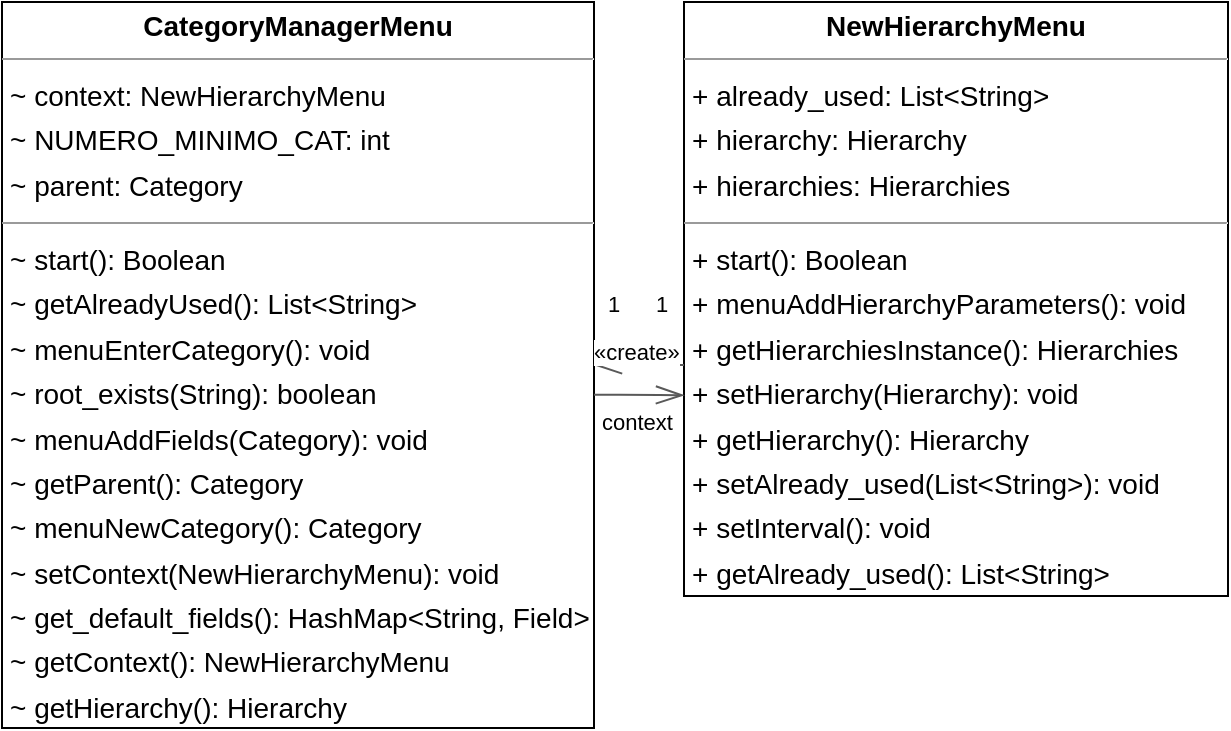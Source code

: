 <mxGraphModel dx="0" dy="0" grid="1" gridSize="10" guides="1" tooltips="1" connect="1" arrows="1" fold="1" page="0" pageScale="1" background="none" math="0" shadow="0">
  <root>
    <mxCell id="0" />
    <mxCell id="1" parent="0" />
    <mxCell id="node0" parent="1" vertex="1" value="&lt;p style=&quot;margin:0px;margin-top:4px;text-align:center;&quot;&gt;&lt;b&gt;CategoryManagerMenu&lt;/b&gt;&lt;/p&gt;&lt;hr size=&quot;1&quot;/&gt;&lt;p style=&quot;margin:0 0 0 4px;line-height:1.6;&quot;&gt;~ context: NewHierarchyMenu&lt;br/&gt;~ NUMERO_MINIMO_CAT: int&lt;br/&gt;~ parent: Category&lt;/p&gt;&lt;hr size=&quot;1&quot;/&gt;&lt;p style=&quot;margin:0 0 0 4px;line-height:1.6;&quot;&gt;~ start(): Boolean&lt;br/&gt;~ getAlreadyUsed(): List&amp;lt;String&amp;gt;&lt;br/&gt;~ menuEnterCategory(): void&lt;br/&gt;~ root_exists(String): boolean&lt;br/&gt;~ menuAddFields(Category): void&lt;br/&gt;~ getParent(): Category&lt;br/&gt;~ menuNewCategory(): Category&lt;br/&gt;~ setContext(NewHierarchyMenu): void&lt;br/&gt;~ get_default_fields(): HashMap&amp;lt;String, Field&amp;gt;&lt;br/&gt;~ getContext(): NewHierarchyMenu&lt;br/&gt;~ getHierarchy(): Hierarchy&lt;br/&gt;~ setParent(Category): void&lt;/p&gt;" style="verticalAlign=top;align=left;overflow=fill;fontSize=14;fontFamily=Helvetica;html=1;rounded=0;shadow=0;comic=0;labelBackgroundColor=none;strokeWidth=1;">
      <mxGeometry x="-148" y="-182" width="296" height="363" as="geometry" />
    </mxCell>
    <mxCell id="node1" parent="1" vertex="1" value="&lt;p style=&quot;margin:0px;margin-top:4px;text-align:center;&quot;&gt;&lt;b&gt;NewHierarchyMenu&lt;/b&gt;&lt;/p&gt;&lt;hr size=&quot;1&quot;/&gt;&lt;p style=&quot;margin:0 0 0 4px;line-height:1.6;&quot;&gt;+ already_used: List&amp;lt;String&amp;gt;&lt;br/&gt;+ hierarchy: Hierarchy&lt;br/&gt;+ hierarchies: Hierarchies&lt;/p&gt;&lt;hr size=&quot;1&quot;/&gt;&lt;p style=&quot;margin:0 0 0 4px;line-height:1.6;&quot;&gt;+ start(): Boolean&lt;br/&gt;+ menuAddHierarchyParameters(): void&lt;br/&gt;+ getHierarchiesInstance(): Hierarchies&lt;br/&gt;+ setHierarchy(Hierarchy): void&lt;br/&gt;+ getHierarchy(): Hierarchy&lt;br/&gt;+ setAlready_used(List&amp;lt;String&amp;gt;): void&lt;br/&gt;+ setInterval(): void&lt;br/&gt;+ getAlready_used(): List&amp;lt;String&amp;gt;&lt;br/&gt;+ setHierarchiesInstance(Hierarchies): void&lt;/p&gt;" style="verticalAlign=top;align=left;overflow=fill;fontSize=14;fontFamily=Helvetica;html=1;rounded=0;shadow=0;comic=0;labelBackgroundColor=none;strokeWidth=1;">
      <mxGeometry x="193" y="-182" width="272" height="297" as="geometry" />
    </mxCell>
    <mxCell id="edge1" edge="1" value="" parent="1" source="node0" target="node1" style="html=1;rounded=1;edgeStyle=orthogonalEdgeStyle;dashed=0;startArrow=diamondThinstartSize=12;endArrow=openThin;endSize=12;strokeColor=#595959;exitX=1.000;exitY=0.541;exitDx=0;exitDy=0;entryX=0.000;entryY=0.662;entryDx=0;entryDy=0;">
      <mxGeometry width="50" height="50" relative="1" as="geometry">
        <Array as="points" />
      </mxGeometry>
    </mxCell>
    <mxCell id="label6" parent="edge1" vertex="1" connectable="0" value="1" style="edgeLabel;resizable=0;html=1;align=left;verticalAlign=top;strokeColor=default;">
      <mxGeometry x="153" y="-44" as="geometry" />
    </mxCell>
    <mxCell id="label10" parent="edge1" vertex="1" connectable="0" value="1" style="edgeLabel;resizable=0;html=1;align=left;verticalAlign=top;strokeColor=default;">
      <mxGeometry x="177" y="-44" as="geometry" />
    </mxCell>
    <mxCell id="label11" parent="edge1" vertex="1" connectable="0" value="context" style="edgeLabel;resizable=0;html=1;align=left;verticalAlign=top;strokeColor=default;">
      <mxGeometry x="150" y="15" as="geometry" />
    </mxCell>
    <mxCell id="edge0" edge="1" value="" parent="1" source="node1" target="node0" style="html=1;rounded=1;edgeStyle=orthogonalEdgeStyle;dashed=1;startArrow=none;endArrow=openThin;endSize=12;strokeColor=#595959;exitX=0.000;exitY=0.611;exitDx=0;exitDy=0;entryX=1.000;entryY=0.500;entryDx=0;entryDy=0;">
      <mxGeometry width="50" height="50" relative="1" as="geometry">
        <Array as="points" />
      </mxGeometry>
    </mxCell>
    <mxCell id="label2" parent="edge0" vertex="1" connectable="0" value="«create»" style="edgeLabel;resizable=0;html=1;align=left;verticalAlign=top;strokeColor=default;">
      <mxGeometry x="146" y="-20" as="geometry" />
    </mxCell>
  </root>
</mxGraphModel>